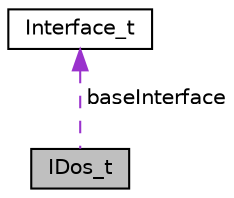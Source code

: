 digraph "IDos_t"
{
  edge [fontname="Helvetica",fontsize="10",labelfontname="Helvetica",labelfontsize="10"];
  node [fontname="Helvetica",fontsize="10",shape=record];
  Node1 [label="IDos_t",height=0.2,width=0.4,color="black", fillcolor="grey75", style="filled", fontcolor="black"];
  Node2 -> Node1 [dir="back",color="darkorchid3",fontsize="10",style="dashed",label=" baseInterface" ,fontname="Helvetica"];
  Node2 [label="Interface_t",height=0.2,width=0.4,color="black", fillcolor="white", style="filled",URL="$structInterface__t.html"];
}
